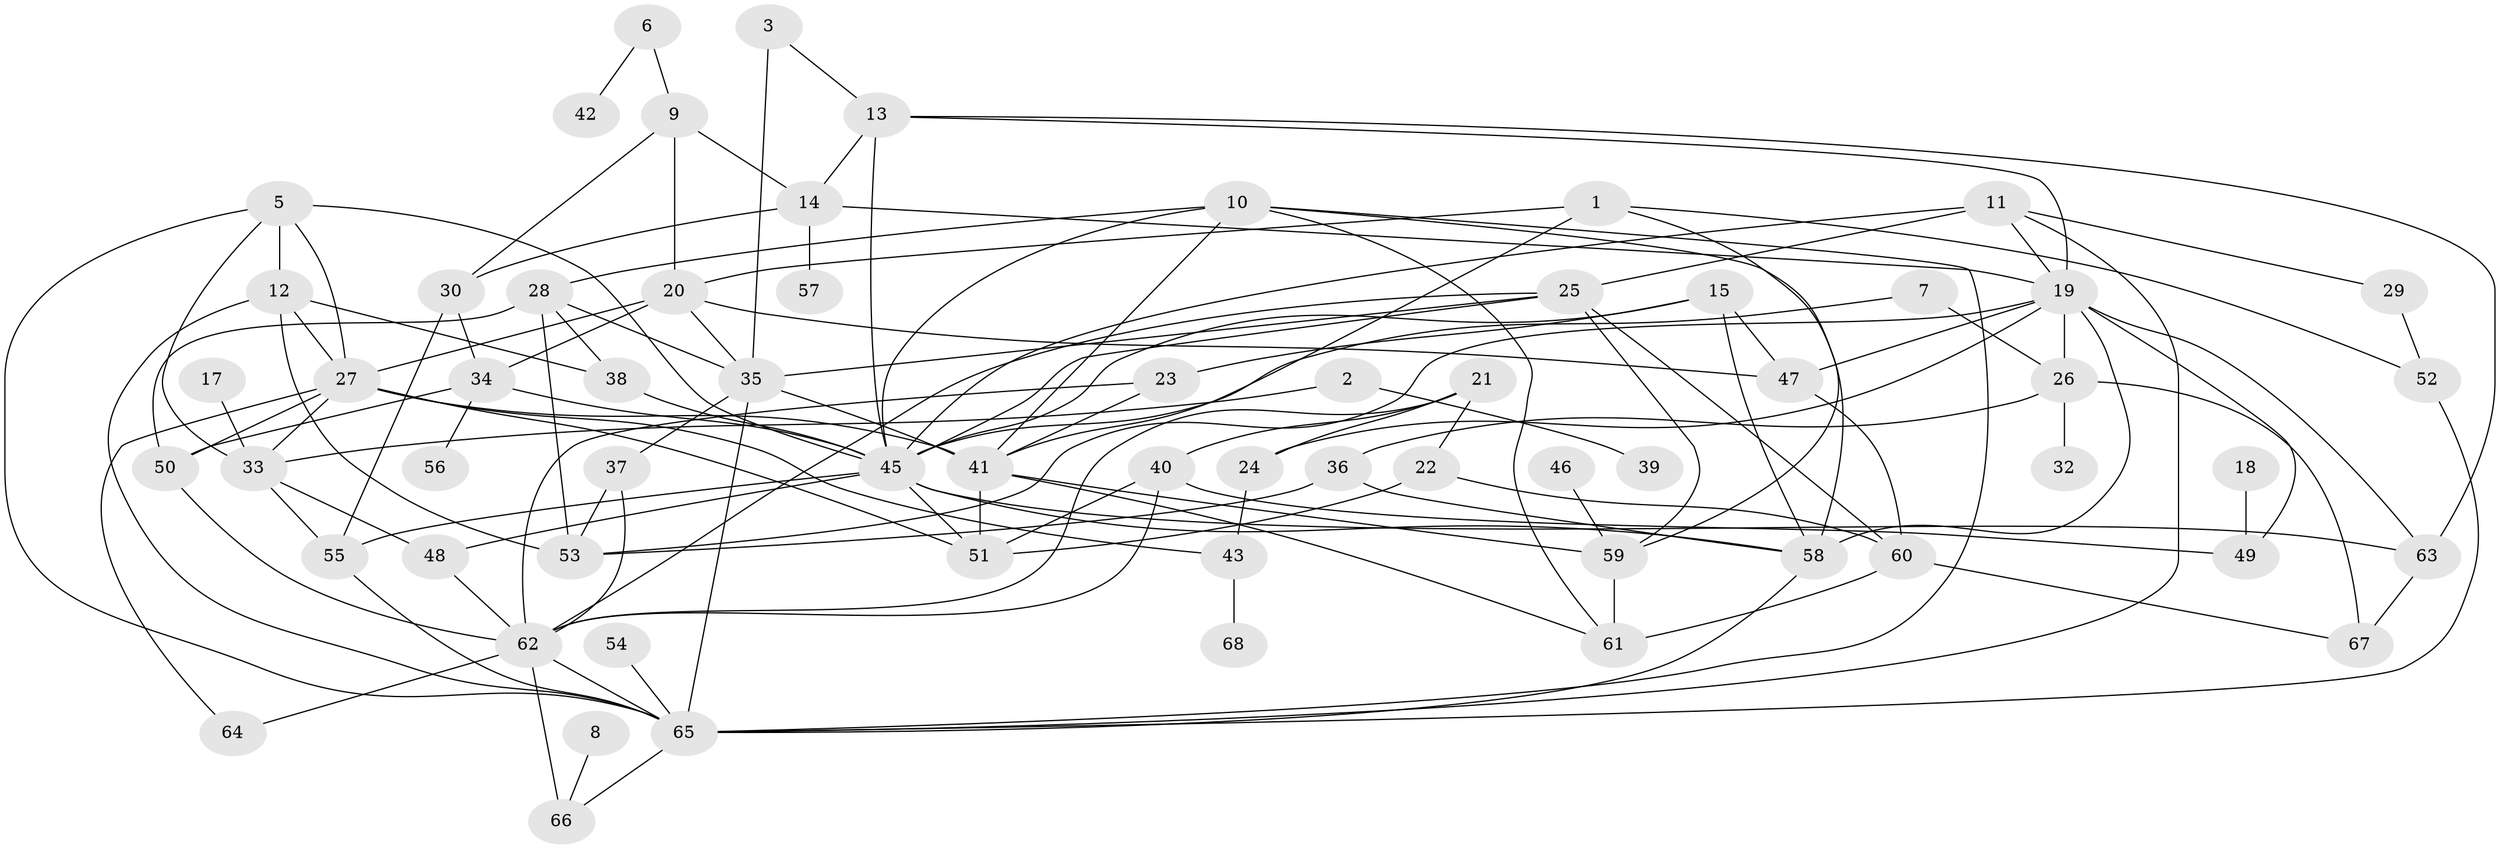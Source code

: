 // original degree distribution, {5: 0.12318840579710146, 2: 0.2318840579710145, 3: 0.21739130434782608, 4: 0.1956521739130435, 1: 0.13768115942028986, 7: 0.014492753623188406, 0: 0.036231884057971016, 6: 0.028985507246376812, 8: 0.014492753623188406}
// Generated by graph-tools (version 1.1) at 2025/00/03/09/25 03:00:42]
// undirected, 64 vertices, 131 edges
graph export_dot {
graph [start="1"]
  node [color=gray90,style=filled];
  1;
  2;
  3;
  5;
  6;
  7;
  8;
  9;
  10;
  11;
  12;
  13;
  14;
  15;
  17;
  18;
  19;
  20;
  21;
  22;
  23;
  24;
  25;
  26;
  27;
  28;
  29;
  30;
  32;
  33;
  34;
  35;
  36;
  37;
  38;
  39;
  40;
  41;
  42;
  43;
  45;
  46;
  47;
  48;
  49;
  50;
  51;
  52;
  53;
  54;
  55;
  56;
  57;
  58;
  59;
  60;
  61;
  62;
  63;
  64;
  65;
  66;
  67;
  68;
  1 -- 20 [weight=1.0];
  1 -- 41 [weight=1.0];
  1 -- 52 [weight=1.0];
  1 -- 59 [weight=1.0];
  2 -- 33 [weight=1.0];
  2 -- 39 [weight=1.0];
  3 -- 13 [weight=1.0];
  3 -- 35 [weight=1.0];
  5 -- 12 [weight=1.0];
  5 -- 27 [weight=1.0];
  5 -- 33 [weight=1.0];
  5 -- 45 [weight=1.0];
  5 -- 65 [weight=1.0];
  6 -- 9 [weight=1.0];
  6 -- 42 [weight=1.0];
  7 -- 26 [weight=1.0];
  7 -- 45 [weight=1.0];
  8 -- 66 [weight=1.0];
  9 -- 14 [weight=1.0];
  9 -- 20 [weight=1.0];
  9 -- 30 [weight=1.0];
  10 -- 28 [weight=1.0];
  10 -- 41 [weight=1.0];
  10 -- 45 [weight=1.0];
  10 -- 58 [weight=1.0];
  10 -- 61 [weight=1.0];
  10 -- 65 [weight=1.0];
  11 -- 19 [weight=1.0];
  11 -- 25 [weight=1.0];
  11 -- 29 [weight=1.0];
  11 -- 45 [weight=1.0];
  11 -- 65 [weight=1.0];
  12 -- 27 [weight=1.0];
  12 -- 38 [weight=1.0];
  12 -- 53 [weight=1.0];
  12 -- 65 [weight=1.0];
  13 -- 14 [weight=1.0];
  13 -- 19 [weight=1.0];
  13 -- 45 [weight=1.0];
  13 -- 63 [weight=1.0];
  14 -- 19 [weight=1.0];
  14 -- 30 [weight=1.0];
  14 -- 57 [weight=1.0];
  15 -- 23 [weight=1.0];
  15 -- 45 [weight=1.0];
  15 -- 47 [weight=1.0];
  15 -- 58 [weight=1.0];
  17 -- 33 [weight=1.0];
  18 -- 49 [weight=1.0];
  19 -- 24 [weight=1.0];
  19 -- 26 [weight=1.0];
  19 -- 47 [weight=1.0];
  19 -- 49 [weight=1.0];
  19 -- 53 [weight=1.0];
  19 -- 58 [weight=3.0];
  19 -- 63 [weight=1.0];
  20 -- 27 [weight=1.0];
  20 -- 34 [weight=1.0];
  20 -- 35 [weight=1.0];
  20 -- 47 [weight=1.0];
  21 -- 22 [weight=1.0];
  21 -- 24 [weight=1.0];
  21 -- 40 [weight=1.0];
  21 -- 62 [weight=1.0];
  22 -- 51 [weight=1.0];
  22 -- 60 [weight=1.0];
  23 -- 41 [weight=1.0];
  23 -- 62 [weight=1.0];
  24 -- 43 [weight=1.0];
  25 -- 35 [weight=1.0];
  25 -- 45 [weight=1.0];
  25 -- 59 [weight=1.0];
  25 -- 60 [weight=1.0];
  25 -- 62 [weight=1.0];
  26 -- 32 [weight=1.0];
  26 -- 36 [weight=1.0];
  26 -- 67 [weight=1.0];
  27 -- 33 [weight=1.0];
  27 -- 41 [weight=1.0];
  27 -- 43 [weight=1.0];
  27 -- 50 [weight=1.0];
  27 -- 51 [weight=1.0];
  27 -- 64 [weight=1.0];
  28 -- 35 [weight=1.0];
  28 -- 38 [weight=1.0];
  28 -- 50 [weight=2.0];
  28 -- 53 [weight=1.0];
  29 -- 52 [weight=1.0];
  30 -- 34 [weight=1.0];
  30 -- 55 [weight=1.0];
  33 -- 48 [weight=1.0];
  33 -- 55 [weight=1.0];
  34 -- 45 [weight=1.0];
  34 -- 50 [weight=1.0];
  34 -- 56 [weight=1.0];
  35 -- 37 [weight=1.0];
  35 -- 41 [weight=1.0];
  35 -- 65 [weight=2.0];
  36 -- 53 [weight=1.0];
  36 -- 58 [weight=1.0];
  37 -- 53 [weight=2.0];
  37 -- 62 [weight=1.0];
  38 -- 45 [weight=1.0];
  40 -- 49 [weight=1.0];
  40 -- 51 [weight=1.0];
  40 -- 62 [weight=1.0];
  41 -- 51 [weight=1.0];
  41 -- 59 [weight=1.0];
  41 -- 61 [weight=1.0];
  43 -- 68 [weight=1.0];
  45 -- 48 [weight=1.0];
  45 -- 51 [weight=1.0];
  45 -- 55 [weight=1.0];
  45 -- 58 [weight=1.0];
  45 -- 63 [weight=1.0];
  46 -- 59 [weight=1.0];
  47 -- 60 [weight=1.0];
  48 -- 62 [weight=1.0];
  50 -- 62 [weight=2.0];
  52 -- 65 [weight=1.0];
  54 -- 65 [weight=1.0];
  55 -- 65 [weight=1.0];
  58 -- 65 [weight=1.0];
  59 -- 61 [weight=1.0];
  60 -- 61 [weight=2.0];
  60 -- 67 [weight=1.0];
  62 -- 64 [weight=1.0];
  62 -- 65 [weight=2.0];
  62 -- 66 [weight=2.0];
  63 -- 67 [weight=1.0];
  65 -- 66 [weight=1.0];
}
